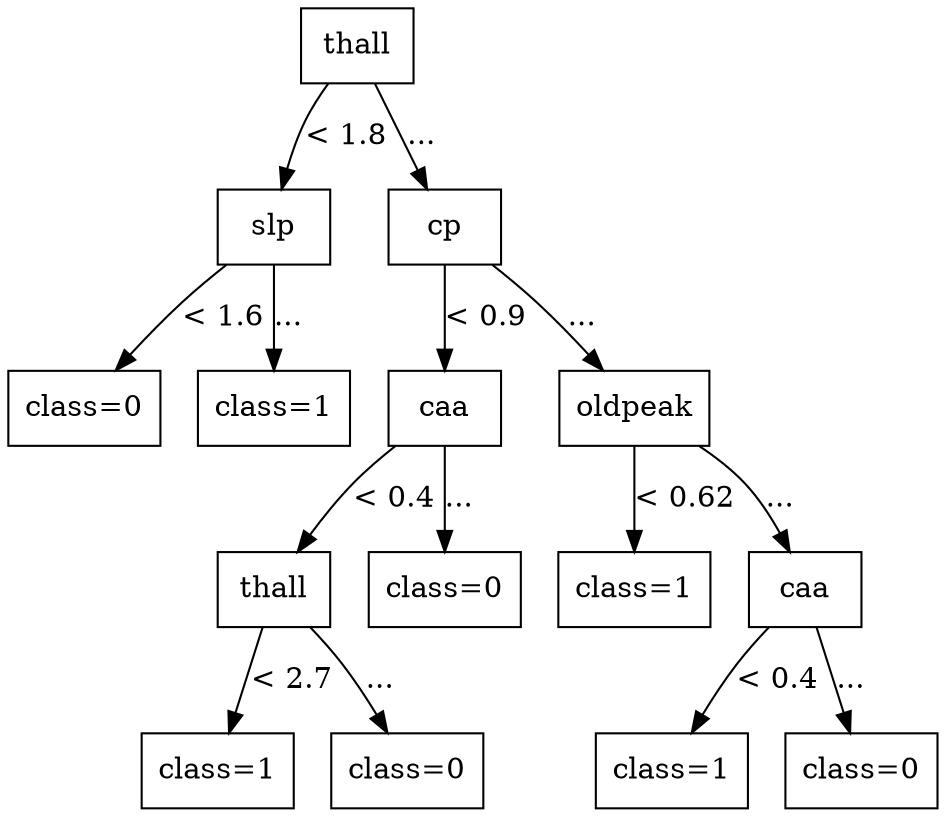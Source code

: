digraph G {
node [shape=box];
node [style=filled, fillcolor=white];

0 [label="thall"];

1 [label="slp"];
4 [label="cp"];

0 -> 1 [label="< 1.8"];
0 -> 4 [label="..."];

2 [label="class=0"];
3 [label="class=1"];
5 [label="caa"];
10 [label="oldpeak"];

1 -> 2 [label="< 1.6"];
1 -> 3 [label="..."];
4 -> 5 [label="< 0.9"];
4 -> 10 [label="..."];

6 [label="thall"];
9 [label="class=0"];
11 [label="class=1"];
12 [label="caa"];

5 -> 6 [label="< 0.4"];
5 -> 9 [label="..."];
10 -> 11 [label="< 0.62"];
10 -> 12 [label="..."];

7 [label="class=1"];
8 [label="class=0"];
13 [label="class=1"];
14 [label="class=0"];

6 -> 7 [label="< 2.7"];
6 -> 8 [label="..."];
12 -> 13 [label="< 0.4"];
12 -> 14 [label="..."];

}